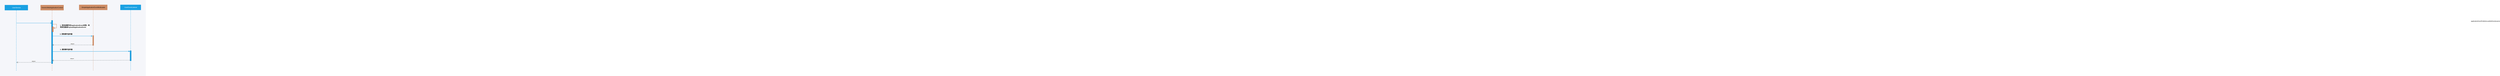 <mxfile version="26.2.12">
  <diagram name="第 1 页" id="loDku1djv3z8DRQJNhsw">
    <mxGraphModel dx="1948" dy="858" grid="0" gridSize="10" guides="1" tooltips="1" connect="1" arrows="1" fold="1" page="0" pageScale="1" pageWidth="827" pageHeight="1169" math="0" shadow="0">
      <root>
        <mxCell id="0" />
        <mxCell id="1" parent="0" />
        <mxCell id="ghShfp2ML48da8gN1WAk-45" value="" style="rounded=0;whiteSpace=wrap;html=1;fillColor=#F5F6FA;fontColor=#ffffff;strokeColor=none;" vertex="1" parent="1">
          <mxGeometry x="-118" y="40" width="1142" height="596" as="geometry" />
        </mxCell>
        <mxCell id="ghShfp2ML48da8gN1WAk-5" value="" style="edgeStyle=orthogonalEdgeStyle;rounded=0;orthogonalLoop=1;jettySize=auto;html=1;curved=0;fillColor=#1ba1e2;strokeColor=#1BA1E2;strokeWidth=2;opacity=80;" edge="1" parent="1" target="ghShfp2ML48da8gN1WAk-4">
          <mxGeometry relative="1" as="geometry">
            <mxPoint x="9.5" y="220" as="sourcePoint" />
            <mxPoint x="289.5" y="220" as="targetPoint" />
            <Array as="points">
              <mxPoint x="10" y="221" />
            </Array>
          </mxGeometry>
        </mxCell>
        <mxCell id="ghShfp2ML48da8gN1WAk-6" value="applicationEventPublisher.publishEvent(users)" style="edgeLabel;html=1;align=center;verticalAlign=middle;resizable=0;points=[];" vertex="1" connectable="0" parent="ghShfp2ML48da8gN1WAk-5">
          <mxGeometry x="137" y="3" relative="1" as="geometry">
            <mxPoint x="-18" y="-12" as="offset" />
          </mxGeometry>
        </mxCell>
        <mxCell id="ghShfp2ML48da8gN1WAk-3" value=":UserService" style="shape=umlLifeline;perimeter=lifelinePerimeter;whiteSpace=wrap;html=1;container=1;dropTarget=0;collapsible=0;recursiveResize=0;outlineConnect=0;portConstraint=eastwest;newEdgeStyle={&quot;curved&quot;:0,&quot;rounded&quot;:0};fillColor=#1ba1e2;fontColor=#ffffff;strokeColor=#1BA1E2;strokeWidth=2;" vertex="1" parent="1">
          <mxGeometry x="-80" y="80" width="180" height="520" as="geometry" />
        </mxCell>
        <mxCell id="ghShfp2ML48da8gN1WAk-4" value=":GenericWebApplicationContext" style="shape=umlLifeline;perimeter=lifelinePerimeter;whiteSpace=wrap;html=1;container=1;dropTarget=0;collapsible=0;recursiveResize=0;outlineConnect=0;portConstraint=eastwest;newEdgeStyle={&quot;curved&quot;:0,&quot;rounded&quot;:0};fillColor=#CE8D66;strokeColor=#CE8D66;strokeWidth=2;" vertex="1" parent="1">
          <mxGeometry x="200" y="80" width="180" height="520" as="geometry" />
        </mxCell>
        <mxCell id="ghShfp2ML48da8gN1WAk-33" value="" style="html=1;points=[[0,0,0,0,5],[0,1,0,0,-5],[1,0,0,0,5],[1,1,0,0,-5]];perimeter=orthogonalPerimeter;outlineConnect=0;targetShapes=umlLifeline;portConstraint=eastwest;newEdgeStyle={&quot;curved&quot;:0,&quot;rounded&quot;:0};fillColor=#1ba1e2;fontColor=#ffffff;strokeColor=#006EAF;" vertex="1" parent="ghShfp2ML48da8gN1WAk-4">
          <mxGeometry x="85" y="120" width="10" height="340" as="geometry" />
        </mxCell>
        <mxCell id="ghShfp2ML48da8gN1WAk-34" value="" style="html=1;points=[[0,0,0,0,5],[0,1,0,0,-5],[1,0,0,0,5],[1,1,0,0,-5]];perimeter=orthogonalPerimeter;outlineConnect=0;targetShapes=umlLifeline;portConstraint=eastwest;newEdgeStyle={&quot;curved&quot;:0,&quot;rounded&quot;:0};fillColor=#CE8D66;fontColor=#000000;strokeColor=#C73500;" vertex="1" parent="ghShfp2ML48da8gN1WAk-4">
          <mxGeometry x="90" y="170" width="10" height="40" as="geometry" />
        </mxCell>
        <mxCell id="ghShfp2ML48da8gN1WAk-35" value="&lt;b&gt;&lt;font style=&quot;font-size: 12px;&quot;&gt;1. 若发送事件非ApplicationEvent实例，则&lt;/font&gt;&lt;/b&gt;&lt;div&gt;&lt;b&gt;&lt;font style=&quot;font-size: 12px;&quot;&gt;将其包装成PayloadApplicationEvent&lt;/font&gt;&lt;/b&gt;&lt;/div&gt;" style="html=1;align=left;spacingLeft=2;endArrow=block;rounded=0;edgeStyle=orthogonalEdgeStyle;curved=0;rounded=0;strokeColor=#CE8D66;strokeWidth=2;" edge="1" target="ghShfp2ML48da8gN1WAk-34" parent="ghShfp2ML48da8gN1WAk-4">
          <mxGeometry x="0.082" y="23" relative="1" as="geometry">
            <mxPoint x="95" y="150" as="sourcePoint" />
            <Array as="points">
              <mxPoint x="125" y="180" />
            </Array>
            <mxPoint as="offset" />
          </mxGeometry>
        </mxCell>
        <mxCell id="ghShfp2ML48da8gN1WAk-40" value="&lt;font style=&quot;font-size: 12px;&quot;&gt;&lt;b&gt;3. 调用事件监听器&lt;/b&gt;&lt;/font&gt;" style="html=1;verticalAlign=bottom;endArrow=block;curved=0;rounded=0;entryX=0;entryY=0;entryDx=0;entryDy=5;fillColor=#1ba1e2;strokeColor=#1BA1E2;strokeWidth=2;align=left;" edge="1" target="ghShfp2ML48da8gN1WAk-39" parent="ghShfp2ML48da8gN1WAk-4">
          <mxGeometry x="-0.803" y="7" relative="1" as="geometry">
            <mxPoint x="90" y="365" as="sourcePoint" />
            <mxPoint as="offset" />
          </mxGeometry>
        </mxCell>
        <mxCell id="ghShfp2ML48da8gN1WAk-41" value="return" style="html=1;verticalAlign=bottom;endArrow=open;dashed=1;endSize=8;curved=0;rounded=0;exitX=0;exitY=1;exitDx=0;exitDy=-5;strokeWidth=2;strokeColor=#636E72;" edge="1" source="ghShfp2ML48da8gN1WAk-39" parent="ghShfp2ML48da8gN1WAk-4">
          <mxGeometry x="0.487" y="-5" relative="1" as="geometry">
            <mxPoint x="90" y="435" as="targetPoint" />
            <mxPoint as="offset" />
          </mxGeometry>
        </mxCell>
        <mxCell id="ghShfp2ML48da8gN1WAk-13" value=":SimpleApplicationEventMulticaster" style="shape=umlLifeline;perimeter=lifelinePerimeter;whiteSpace=wrap;html=1;container=1;dropTarget=0;collapsible=0;recursiveResize=0;outlineConnect=0;portConstraint=eastwest;newEdgeStyle={&quot;curved&quot;:0,&quot;rounded&quot;:0};fillColor=#CE8D66;strokeColor=#CE8D66;strokeWidth=2;" vertex="1" parent="1">
          <mxGeometry x="502" y="78" width="220" height="520" as="geometry" />
        </mxCell>
        <mxCell id="ghShfp2ML48da8gN1WAk-36" value="" style="html=1;points=[[0,0,0,0,5],[0,1,0,0,-5],[1,0,0,0,5],[1,1,0,0,-5]];perimeter=orthogonalPerimeter;outlineConnect=0;targetShapes=umlLifeline;portConstraint=eastwest;newEdgeStyle={&quot;curved&quot;:0,&quot;rounded&quot;:0};fillColor=#CE8D66;strokeColor=none;" vertex="1" parent="ghShfp2ML48da8gN1WAk-13">
          <mxGeometry x="105" y="240" width="10" height="80" as="geometry" />
        </mxCell>
        <mxCell id="ghShfp2ML48da8gN1WAk-21" value=":UserEventListener" style="shape=umlLifeline;perimeter=lifelinePerimeter;whiteSpace=wrap;html=1;container=1;dropTarget=0;collapsible=0;recursiveResize=0;outlineConnect=0;portConstraint=eastwest;newEdgeStyle={&quot;curved&quot;:0,&quot;rounded&quot;:0};fillColor=#1BA1E2;fontColor=#ffffff;strokeColor=#1BA1E2;strokeWidth=2;gradientColor=none;labelBackgroundColor=none;labelBorderColor=none;textShadow=0;" vertex="1" parent="1">
          <mxGeometry x="825" y="78" width="160" height="520" as="geometry" />
        </mxCell>
        <mxCell id="ghShfp2ML48da8gN1WAk-39" value="" style="html=1;points=[[0,0,0,0,5],[0,1,0,0,-5],[1,0,0,0,5],[1,1,0,0,-5]];perimeter=orthogonalPerimeter;outlineConnect=0;targetShapes=umlLifeline;portConstraint=eastwest;newEdgeStyle={&quot;curved&quot;:0,&quot;rounded&quot;:0};fillColor=#1ba1e2;fontColor=#ffffff;strokeColor=#006EAF;" vertex="1" parent="ghShfp2ML48da8gN1WAk-21">
          <mxGeometry x="75" y="360" width="10" height="80" as="geometry" />
        </mxCell>
        <mxCell id="ghShfp2ML48da8gN1WAk-37" value="&lt;b&gt;&lt;font style=&quot;font-size: 12px;&quot;&gt;2. 获取事件监听器&lt;/font&gt;&lt;/b&gt;" style="html=1;verticalAlign=bottom;endArrow=block;curved=0;rounded=0;entryX=0;entryY=0;entryDx=0;entryDy=5;strokeWidth=2;fillColor=#1ba1e2;strokeColor=#1BA1E2;opacity=80;align=left;" edge="1" target="ghShfp2ML48da8gN1WAk-36" parent="1" source="ghShfp2ML48da8gN1WAk-33">
          <mxGeometry x="-0.654" y="6" relative="1" as="geometry">
            <mxPoint x="300" y="325" as="sourcePoint" />
            <mxPoint as="offset" />
          </mxGeometry>
        </mxCell>
        <mxCell id="ghShfp2ML48da8gN1WAk-38" value="return" style="html=1;verticalAlign=bottom;endArrow=open;dashed=1;endSize=8;curved=0;rounded=0;exitX=0;exitY=1;exitDx=0;exitDy=-5;strokeWidth=2;strokeColor=#636E72;" edge="1" source="ghShfp2ML48da8gN1WAk-36" parent="1" target="ghShfp2ML48da8gN1WAk-4">
          <mxGeometry relative="1" as="geometry">
            <mxPoint x="420" y="375" as="targetPoint" />
          </mxGeometry>
        </mxCell>
        <mxCell id="ghShfp2ML48da8gN1WAk-42" value="return" style="html=1;verticalAlign=bottom;endArrow=open;dashed=1;endSize=8;curved=0;rounded=0;strokeColor=#636E72;strokeWidth=2;" edge="1" parent="1" target="ghShfp2ML48da8gN1WAk-3">
          <mxGeometry relative="1" as="geometry">
            <mxPoint x="280" y="530" as="sourcePoint" />
            <mxPoint x="200" y="530" as="targetPoint" />
          </mxGeometry>
        </mxCell>
      </root>
    </mxGraphModel>
  </diagram>
</mxfile>
